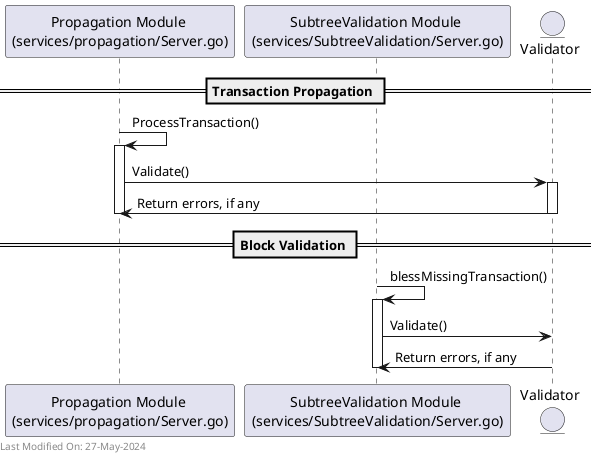 @startuml
participant "Propagation Module \n(services/propagation/Server.go)" as Propagation
participant "SubtreeValidation Module \n(services/SubtreeValidation/Server.go)" as SubtreeValidation
entity "Validator" as Validator

== Transaction Propagation ==
Propagation -> Propagation: ProcessTransaction()
activate Propagation
Propagation -> Validator: Validate()
activate Validator
Validator -> Propagation: Return errors, if any
deactivate Validator
deactivate Propagation

== Block Validation ==
SubtreeValidation -> SubtreeValidation: blessMissingTransaction()
activate SubtreeValidation
SubtreeValidation -> Validator: Validate()

Validator -> SubtreeValidation: Return errors, if any

deactivate SubtreeValidation

left footer Last Modified On: 27-May-2024

@enduml
